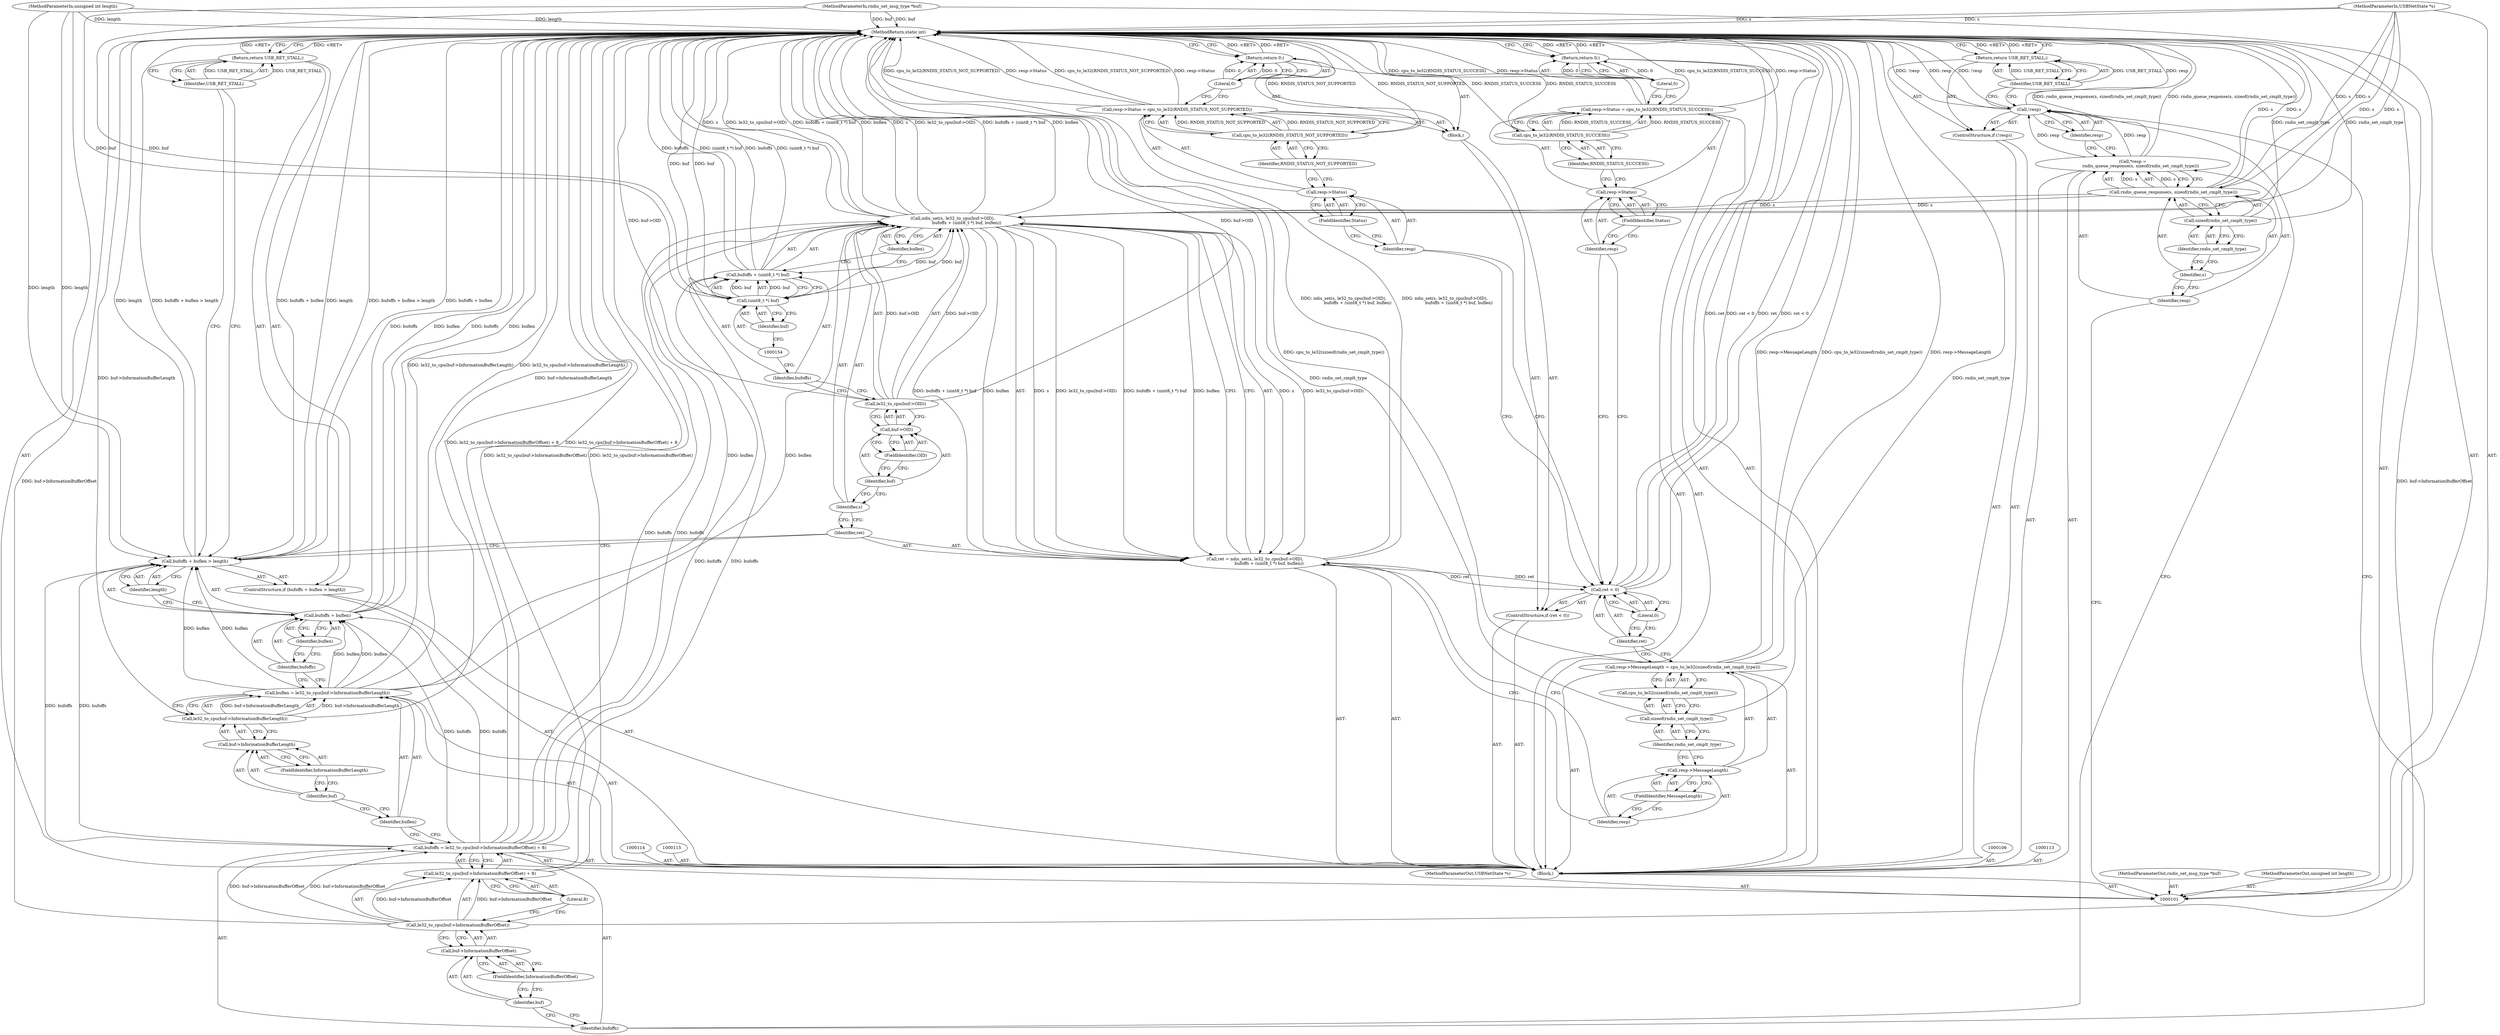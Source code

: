 digraph "1_qemu_fe3c546c5ff2a6210f9a4d8561cc64051ca8603e_0" {
"1000185" [label="(MethodReturn,static int)"];
"1000102" [label="(MethodParameterIn,USBNetState *s)"];
"1000254" [label="(MethodParameterOut,USBNetState *s)"];
"1000120" [label="(Identifier,USB_RET_STALL)"];
"1000119" [label="(Return,return USB_RET_STALL;)"];
"1000123" [label="(Call,le32_to_cpu(buf->InformationBufferOffset) + 8)"];
"1000124" [label="(Call,le32_to_cpu(buf->InformationBufferOffset))"];
"1000125" [label="(Call,buf->InformationBufferOffset)"];
"1000126" [label="(Identifier,buf)"];
"1000127" [label="(FieldIdentifier,InformationBufferOffset)"];
"1000121" [label="(Call,bufoffs = le32_to_cpu(buf->InformationBufferOffset) + 8)"];
"1000122" [label="(Identifier,bufoffs)"];
"1000128" [label="(Literal,8)"];
"1000131" [label="(Call,le32_to_cpu(buf->InformationBufferLength))"];
"1000132" [label="(Call,buf->InformationBufferLength)"];
"1000133" [label="(Identifier,buf)"];
"1000134" [label="(FieldIdentifier,InformationBufferLength)"];
"1000129" [label="(Call,buflen = le32_to_cpu(buf->InformationBufferLength))"];
"1000130" [label="(Identifier,buflen)"];
"1000139" [label="(Identifier,buflen)"];
"1000140" [label="(Identifier,length)"];
"1000135" [label="(ControlStructure,if (bufoffs + buflen > length))"];
"1000136" [label="(Call,bufoffs + buflen > length)"];
"1000137" [label="(Call,bufoffs + buflen)"];
"1000138" [label="(Identifier,bufoffs)"];
"1000142" [label="(Identifier,USB_RET_STALL)"];
"1000141" [label="(Return,return USB_RET_STALL;)"];
"1000145" [label="(Call,ndis_set(s, le32_to_cpu(buf->OID),\n                     bufoffs + (uint8_t *) buf, buflen))"];
"1000146" [label="(Identifier,s)"];
"1000147" [label="(Call,le32_to_cpu(buf->OID))"];
"1000148" [label="(Call,buf->OID)"];
"1000149" [label="(Identifier,buf)"];
"1000150" [label="(FieldIdentifier,OID)"];
"1000143" [label="(Call,ret = ndis_set(s, le32_to_cpu(buf->OID),\n                     bufoffs + (uint8_t *) buf, buflen))"];
"1000144" [label="(Identifier,ret)"];
"1000151" [label="(Call,bufoffs + (uint8_t *) buf)"];
"1000152" [label="(Identifier,bufoffs)"];
"1000153" [label="(Call,(uint8_t *) buf)"];
"1000155" [label="(Identifier,buf)"];
"1000156" [label="(Identifier,buflen)"];
"1000103" [label="(MethodParameterIn,rndis_set_msg_type *buf)"];
"1000255" [label="(MethodParameterOut,rndis_set_msg_type *buf)"];
"1000104" [label="(MethodParameterIn,unsigned int length)"];
"1000256" [label="(MethodParameterOut,unsigned int length)"];
"1000160" [label="(FieldIdentifier,MessageLength)"];
"1000161" [label="(Call,cpu_to_le32(sizeof(rndis_set_cmplt_type)))"];
"1000162" [label="(Call,sizeof(rndis_set_cmplt_type))"];
"1000157" [label="(Call,resp->MessageLength = cpu_to_le32(sizeof(rndis_set_cmplt_type)))"];
"1000158" [label="(Call,resp->MessageLength)"];
"1000159" [label="(Identifier,resp)"];
"1000163" [label="(Identifier,rndis_set_cmplt_type)"];
"1000167" [label="(Literal,0)"];
"1000168" [label="(Block,)"];
"1000164" [label="(ControlStructure,if (ret < 0))"];
"1000165" [label="(Call,ret < 0)"];
"1000166" [label="(Identifier,ret)"];
"1000172" [label="(FieldIdentifier,Status)"];
"1000173" [label="(Call,cpu_to_le32(RNDIS_STATUS_NOT_SUPPORTED))"];
"1000174" [label="(Identifier,RNDIS_STATUS_NOT_SUPPORTED)"];
"1000169" [label="(Call,resp->Status = cpu_to_le32(RNDIS_STATUS_NOT_SUPPORTED))"];
"1000170" [label="(Call,resp->Status)"];
"1000171" [label="(Identifier,resp)"];
"1000176" [label="(Literal,0)"];
"1000175" [label="(Return,return 0;)"];
"1000180" [label="(FieldIdentifier,Status)"];
"1000181" [label="(Call,cpu_to_le32(RNDIS_STATUS_SUCCESS))"];
"1000182" [label="(Identifier,RNDIS_STATUS_SUCCESS)"];
"1000177" [label="(Call,resp->Status = cpu_to_le32(RNDIS_STATUS_SUCCESS))"];
"1000178" [label="(Call,resp->Status)"];
"1000179" [label="(Identifier,resp)"];
"1000184" [label="(Literal,0)"];
"1000183" [label="(Return,return 0;)"];
"1000105" [label="(Block,)"];
"1000107" [label="(Call,*resp =\n            rndis_queue_response(s, sizeof(rndis_set_cmplt_type)))"];
"1000108" [label="(Identifier,resp)"];
"1000109" [label="(Call,rndis_queue_response(s, sizeof(rndis_set_cmplt_type)))"];
"1000110" [label="(Identifier,s)"];
"1000111" [label="(Call,sizeof(rndis_set_cmplt_type))"];
"1000112" [label="(Identifier,rndis_set_cmplt_type)"];
"1000116" [label="(ControlStructure,if (!resp))"];
"1000117" [label="(Call,!resp)"];
"1000118" [label="(Identifier,resp)"];
"1000185" -> "1000101"  [label="AST: "];
"1000185" -> "1000119"  [label="CFG: "];
"1000185" -> "1000141"  [label="CFG: "];
"1000185" -> "1000175"  [label="CFG: "];
"1000185" -> "1000183"  [label="CFG: "];
"1000119" -> "1000185"  [label="DDG: <RET>"];
"1000183" -> "1000185"  [label="DDG: <RET>"];
"1000175" -> "1000185"  [label="DDG: <RET>"];
"1000124" -> "1000185"  [label="DDG: buf->InformationBufferOffset"];
"1000104" -> "1000185"  [label="DDG: length"];
"1000177" -> "1000185"  [label="DDG: cpu_to_le32(RNDIS_STATUS_SUCCESS)"];
"1000177" -> "1000185"  [label="DDG: resp->Status"];
"1000147" -> "1000185"  [label="DDG: buf->OID"];
"1000151" -> "1000185"  [label="DDG: (uint8_t *) buf"];
"1000151" -> "1000185"  [label="DDG: bufoffs"];
"1000117" -> "1000185"  [label="DDG: resp"];
"1000117" -> "1000185"  [label="DDG: !resp"];
"1000181" -> "1000185"  [label="DDG: RNDIS_STATUS_SUCCESS"];
"1000145" -> "1000185"  [label="DDG: bufoffs + (uint8_t *) buf"];
"1000145" -> "1000185"  [label="DDG: buflen"];
"1000145" -> "1000185"  [label="DDG: s"];
"1000145" -> "1000185"  [label="DDG: le32_to_cpu(buf->OID)"];
"1000121" -> "1000185"  [label="DDG: le32_to_cpu(buf->InformationBufferOffset) + 8"];
"1000131" -> "1000185"  [label="DDG: buf->InformationBufferLength"];
"1000137" -> "1000185"  [label="DDG: buflen"];
"1000137" -> "1000185"  [label="DDG: bufoffs"];
"1000165" -> "1000185"  [label="DDG: ret"];
"1000165" -> "1000185"  [label="DDG: ret < 0"];
"1000136" -> "1000185"  [label="DDG: length"];
"1000136" -> "1000185"  [label="DDG: bufoffs + buflen > length"];
"1000136" -> "1000185"  [label="DDG: bufoffs + buflen"];
"1000153" -> "1000185"  [label="DDG: buf"];
"1000157" -> "1000185"  [label="DDG: resp->MessageLength"];
"1000157" -> "1000185"  [label="DDG: cpu_to_le32(sizeof(rndis_set_cmplt_type))"];
"1000103" -> "1000185"  [label="DDG: buf"];
"1000102" -> "1000185"  [label="DDG: s"];
"1000111" -> "1000185"  [label="DDG: rndis_set_cmplt_type"];
"1000109" -> "1000185"  [label="DDG: s"];
"1000169" -> "1000185"  [label="DDG: cpu_to_le32(RNDIS_STATUS_NOT_SUPPORTED)"];
"1000169" -> "1000185"  [label="DDG: resp->Status"];
"1000143" -> "1000185"  [label="DDG: ndis_set(s, le32_to_cpu(buf->OID),\n                     bufoffs + (uint8_t *) buf, buflen)"];
"1000162" -> "1000185"  [label="DDG: rndis_set_cmplt_type"];
"1000173" -> "1000185"  [label="DDG: RNDIS_STATUS_NOT_SUPPORTED"];
"1000107" -> "1000185"  [label="DDG: rndis_queue_response(s, sizeof(rndis_set_cmplt_type))"];
"1000129" -> "1000185"  [label="DDG: le32_to_cpu(buf->InformationBufferLength)"];
"1000123" -> "1000185"  [label="DDG: le32_to_cpu(buf->InformationBufferOffset)"];
"1000141" -> "1000185"  [label="DDG: <RET>"];
"1000102" -> "1000101"  [label="AST: "];
"1000102" -> "1000185"  [label="DDG: s"];
"1000102" -> "1000109"  [label="DDG: s"];
"1000102" -> "1000145"  [label="DDG: s"];
"1000254" -> "1000101"  [label="AST: "];
"1000120" -> "1000119"  [label="AST: "];
"1000120" -> "1000117"  [label="CFG: "];
"1000119" -> "1000120"  [label="CFG: "];
"1000120" -> "1000119"  [label="DDG: USB_RET_STALL"];
"1000119" -> "1000116"  [label="AST: "];
"1000119" -> "1000120"  [label="CFG: "];
"1000120" -> "1000119"  [label="AST: "];
"1000185" -> "1000119"  [label="CFG: "];
"1000119" -> "1000185"  [label="DDG: <RET>"];
"1000120" -> "1000119"  [label="DDG: USB_RET_STALL"];
"1000123" -> "1000121"  [label="AST: "];
"1000123" -> "1000128"  [label="CFG: "];
"1000124" -> "1000123"  [label="AST: "];
"1000128" -> "1000123"  [label="AST: "];
"1000121" -> "1000123"  [label="CFG: "];
"1000123" -> "1000185"  [label="DDG: le32_to_cpu(buf->InformationBufferOffset)"];
"1000124" -> "1000123"  [label="DDG: buf->InformationBufferOffset"];
"1000124" -> "1000123"  [label="AST: "];
"1000124" -> "1000125"  [label="CFG: "];
"1000125" -> "1000124"  [label="AST: "];
"1000128" -> "1000124"  [label="CFG: "];
"1000124" -> "1000185"  [label="DDG: buf->InformationBufferOffset"];
"1000124" -> "1000121"  [label="DDG: buf->InformationBufferOffset"];
"1000124" -> "1000123"  [label="DDG: buf->InformationBufferOffset"];
"1000125" -> "1000124"  [label="AST: "];
"1000125" -> "1000127"  [label="CFG: "];
"1000126" -> "1000125"  [label="AST: "];
"1000127" -> "1000125"  [label="AST: "];
"1000124" -> "1000125"  [label="CFG: "];
"1000126" -> "1000125"  [label="AST: "];
"1000126" -> "1000122"  [label="CFG: "];
"1000127" -> "1000126"  [label="CFG: "];
"1000127" -> "1000125"  [label="AST: "];
"1000127" -> "1000126"  [label="CFG: "];
"1000125" -> "1000127"  [label="CFG: "];
"1000121" -> "1000105"  [label="AST: "];
"1000121" -> "1000123"  [label="CFG: "];
"1000122" -> "1000121"  [label="AST: "];
"1000123" -> "1000121"  [label="AST: "];
"1000130" -> "1000121"  [label="CFG: "];
"1000121" -> "1000185"  [label="DDG: le32_to_cpu(buf->InformationBufferOffset) + 8"];
"1000124" -> "1000121"  [label="DDG: buf->InformationBufferOffset"];
"1000121" -> "1000136"  [label="DDG: bufoffs"];
"1000121" -> "1000137"  [label="DDG: bufoffs"];
"1000121" -> "1000145"  [label="DDG: bufoffs"];
"1000121" -> "1000151"  [label="DDG: bufoffs"];
"1000122" -> "1000121"  [label="AST: "];
"1000122" -> "1000117"  [label="CFG: "];
"1000126" -> "1000122"  [label="CFG: "];
"1000128" -> "1000123"  [label="AST: "];
"1000128" -> "1000124"  [label="CFG: "];
"1000123" -> "1000128"  [label="CFG: "];
"1000131" -> "1000129"  [label="AST: "];
"1000131" -> "1000132"  [label="CFG: "];
"1000132" -> "1000131"  [label="AST: "];
"1000129" -> "1000131"  [label="CFG: "];
"1000131" -> "1000185"  [label="DDG: buf->InformationBufferLength"];
"1000131" -> "1000129"  [label="DDG: buf->InformationBufferLength"];
"1000132" -> "1000131"  [label="AST: "];
"1000132" -> "1000134"  [label="CFG: "];
"1000133" -> "1000132"  [label="AST: "];
"1000134" -> "1000132"  [label="AST: "];
"1000131" -> "1000132"  [label="CFG: "];
"1000133" -> "1000132"  [label="AST: "];
"1000133" -> "1000130"  [label="CFG: "];
"1000134" -> "1000133"  [label="CFG: "];
"1000134" -> "1000132"  [label="AST: "];
"1000134" -> "1000133"  [label="CFG: "];
"1000132" -> "1000134"  [label="CFG: "];
"1000129" -> "1000105"  [label="AST: "];
"1000129" -> "1000131"  [label="CFG: "];
"1000130" -> "1000129"  [label="AST: "];
"1000131" -> "1000129"  [label="AST: "];
"1000138" -> "1000129"  [label="CFG: "];
"1000129" -> "1000185"  [label="DDG: le32_to_cpu(buf->InformationBufferLength)"];
"1000131" -> "1000129"  [label="DDG: buf->InformationBufferLength"];
"1000129" -> "1000136"  [label="DDG: buflen"];
"1000129" -> "1000137"  [label="DDG: buflen"];
"1000129" -> "1000145"  [label="DDG: buflen"];
"1000130" -> "1000129"  [label="AST: "];
"1000130" -> "1000121"  [label="CFG: "];
"1000133" -> "1000130"  [label="CFG: "];
"1000139" -> "1000137"  [label="AST: "];
"1000139" -> "1000138"  [label="CFG: "];
"1000137" -> "1000139"  [label="CFG: "];
"1000140" -> "1000136"  [label="AST: "];
"1000140" -> "1000137"  [label="CFG: "];
"1000136" -> "1000140"  [label="CFG: "];
"1000135" -> "1000105"  [label="AST: "];
"1000136" -> "1000135"  [label="AST: "];
"1000141" -> "1000135"  [label="AST: "];
"1000136" -> "1000135"  [label="AST: "];
"1000136" -> "1000140"  [label="CFG: "];
"1000137" -> "1000136"  [label="AST: "];
"1000140" -> "1000136"  [label="AST: "];
"1000142" -> "1000136"  [label="CFG: "];
"1000144" -> "1000136"  [label="CFG: "];
"1000136" -> "1000185"  [label="DDG: length"];
"1000136" -> "1000185"  [label="DDG: bufoffs + buflen > length"];
"1000136" -> "1000185"  [label="DDG: bufoffs + buflen"];
"1000121" -> "1000136"  [label="DDG: bufoffs"];
"1000129" -> "1000136"  [label="DDG: buflen"];
"1000104" -> "1000136"  [label="DDG: length"];
"1000137" -> "1000136"  [label="AST: "];
"1000137" -> "1000139"  [label="CFG: "];
"1000138" -> "1000137"  [label="AST: "];
"1000139" -> "1000137"  [label="AST: "];
"1000140" -> "1000137"  [label="CFG: "];
"1000137" -> "1000185"  [label="DDG: buflen"];
"1000137" -> "1000185"  [label="DDG: bufoffs"];
"1000121" -> "1000137"  [label="DDG: bufoffs"];
"1000129" -> "1000137"  [label="DDG: buflen"];
"1000138" -> "1000137"  [label="AST: "];
"1000138" -> "1000129"  [label="CFG: "];
"1000139" -> "1000138"  [label="CFG: "];
"1000142" -> "1000141"  [label="AST: "];
"1000142" -> "1000136"  [label="CFG: "];
"1000141" -> "1000142"  [label="CFG: "];
"1000142" -> "1000141"  [label="DDG: USB_RET_STALL"];
"1000141" -> "1000135"  [label="AST: "];
"1000141" -> "1000142"  [label="CFG: "];
"1000142" -> "1000141"  [label="AST: "];
"1000185" -> "1000141"  [label="CFG: "];
"1000141" -> "1000185"  [label="DDG: <RET>"];
"1000142" -> "1000141"  [label="DDG: USB_RET_STALL"];
"1000145" -> "1000143"  [label="AST: "];
"1000145" -> "1000156"  [label="CFG: "];
"1000146" -> "1000145"  [label="AST: "];
"1000147" -> "1000145"  [label="AST: "];
"1000151" -> "1000145"  [label="AST: "];
"1000156" -> "1000145"  [label="AST: "];
"1000143" -> "1000145"  [label="CFG: "];
"1000145" -> "1000185"  [label="DDG: bufoffs + (uint8_t *) buf"];
"1000145" -> "1000185"  [label="DDG: buflen"];
"1000145" -> "1000185"  [label="DDG: s"];
"1000145" -> "1000185"  [label="DDG: le32_to_cpu(buf->OID)"];
"1000145" -> "1000143"  [label="DDG: s"];
"1000145" -> "1000143"  [label="DDG: le32_to_cpu(buf->OID)"];
"1000145" -> "1000143"  [label="DDG: bufoffs + (uint8_t *) buf"];
"1000145" -> "1000143"  [label="DDG: buflen"];
"1000109" -> "1000145"  [label="DDG: s"];
"1000102" -> "1000145"  [label="DDG: s"];
"1000147" -> "1000145"  [label="DDG: buf->OID"];
"1000121" -> "1000145"  [label="DDG: bufoffs"];
"1000153" -> "1000145"  [label="DDG: buf"];
"1000129" -> "1000145"  [label="DDG: buflen"];
"1000146" -> "1000145"  [label="AST: "];
"1000146" -> "1000144"  [label="CFG: "];
"1000149" -> "1000146"  [label="CFG: "];
"1000147" -> "1000145"  [label="AST: "];
"1000147" -> "1000148"  [label="CFG: "];
"1000148" -> "1000147"  [label="AST: "];
"1000152" -> "1000147"  [label="CFG: "];
"1000147" -> "1000185"  [label="DDG: buf->OID"];
"1000147" -> "1000145"  [label="DDG: buf->OID"];
"1000148" -> "1000147"  [label="AST: "];
"1000148" -> "1000150"  [label="CFG: "];
"1000149" -> "1000148"  [label="AST: "];
"1000150" -> "1000148"  [label="AST: "];
"1000147" -> "1000148"  [label="CFG: "];
"1000149" -> "1000148"  [label="AST: "];
"1000149" -> "1000146"  [label="CFG: "];
"1000150" -> "1000149"  [label="CFG: "];
"1000150" -> "1000148"  [label="AST: "];
"1000150" -> "1000149"  [label="CFG: "];
"1000148" -> "1000150"  [label="CFG: "];
"1000143" -> "1000105"  [label="AST: "];
"1000143" -> "1000145"  [label="CFG: "];
"1000144" -> "1000143"  [label="AST: "];
"1000145" -> "1000143"  [label="AST: "];
"1000159" -> "1000143"  [label="CFG: "];
"1000143" -> "1000185"  [label="DDG: ndis_set(s, le32_to_cpu(buf->OID),\n                     bufoffs + (uint8_t *) buf, buflen)"];
"1000145" -> "1000143"  [label="DDG: s"];
"1000145" -> "1000143"  [label="DDG: le32_to_cpu(buf->OID)"];
"1000145" -> "1000143"  [label="DDG: bufoffs + (uint8_t *) buf"];
"1000145" -> "1000143"  [label="DDG: buflen"];
"1000143" -> "1000165"  [label="DDG: ret"];
"1000144" -> "1000143"  [label="AST: "];
"1000144" -> "1000136"  [label="CFG: "];
"1000146" -> "1000144"  [label="CFG: "];
"1000151" -> "1000145"  [label="AST: "];
"1000151" -> "1000153"  [label="CFG: "];
"1000152" -> "1000151"  [label="AST: "];
"1000153" -> "1000151"  [label="AST: "];
"1000156" -> "1000151"  [label="CFG: "];
"1000151" -> "1000185"  [label="DDG: (uint8_t *) buf"];
"1000151" -> "1000185"  [label="DDG: bufoffs"];
"1000121" -> "1000151"  [label="DDG: bufoffs"];
"1000153" -> "1000151"  [label="DDG: buf"];
"1000152" -> "1000151"  [label="AST: "];
"1000152" -> "1000147"  [label="CFG: "];
"1000154" -> "1000152"  [label="CFG: "];
"1000153" -> "1000151"  [label="AST: "];
"1000153" -> "1000155"  [label="CFG: "];
"1000154" -> "1000153"  [label="AST: "];
"1000155" -> "1000153"  [label="AST: "];
"1000151" -> "1000153"  [label="CFG: "];
"1000153" -> "1000185"  [label="DDG: buf"];
"1000153" -> "1000145"  [label="DDG: buf"];
"1000153" -> "1000151"  [label="DDG: buf"];
"1000103" -> "1000153"  [label="DDG: buf"];
"1000155" -> "1000153"  [label="AST: "];
"1000155" -> "1000154"  [label="CFG: "];
"1000153" -> "1000155"  [label="CFG: "];
"1000156" -> "1000145"  [label="AST: "];
"1000156" -> "1000151"  [label="CFG: "];
"1000145" -> "1000156"  [label="CFG: "];
"1000103" -> "1000101"  [label="AST: "];
"1000103" -> "1000185"  [label="DDG: buf"];
"1000103" -> "1000153"  [label="DDG: buf"];
"1000255" -> "1000101"  [label="AST: "];
"1000104" -> "1000101"  [label="AST: "];
"1000104" -> "1000185"  [label="DDG: length"];
"1000104" -> "1000136"  [label="DDG: length"];
"1000256" -> "1000101"  [label="AST: "];
"1000160" -> "1000158"  [label="AST: "];
"1000160" -> "1000159"  [label="CFG: "];
"1000158" -> "1000160"  [label="CFG: "];
"1000161" -> "1000157"  [label="AST: "];
"1000161" -> "1000162"  [label="CFG: "];
"1000162" -> "1000161"  [label="AST: "];
"1000157" -> "1000161"  [label="CFG: "];
"1000162" -> "1000161"  [label="AST: "];
"1000162" -> "1000163"  [label="CFG: "];
"1000163" -> "1000162"  [label="AST: "];
"1000161" -> "1000162"  [label="CFG: "];
"1000162" -> "1000185"  [label="DDG: rndis_set_cmplt_type"];
"1000157" -> "1000105"  [label="AST: "];
"1000157" -> "1000161"  [label="CFG: "];
"1000158" -> "1000157"  [label="AST: "];
"1000161" -> "1000157"  [label="AST: "];
"1000166" -> "1000157"  [label="CFG: "];
"1000157" -> "1000185"  [label="DDG: resp->MessageLength"];
"1000157" -> "1000185"  [label="DDG: cpu_to_le32(sizeof(rndis_set_cmplt_type))"];
"1000158" -> "1000157"  [label="AST: "];
"1000158" -> "1000160"  [label="CFG: "];
"1000159" -> "1000158"  [label="AST: "];
"1000160" -> "1000158"  [label="AST: "];
"1000163" -> "1000158"  [label="CFG: "];
"1000159" -> "1000158"  [label="AST: "];
"1000159" -> "1000143"  [label="CFG: "];
"1000160" -> "1000159"  [label="CFG: "];
"1000163" -> "1000162"  [label="AST: "];
"1000163" -> "1000158"  [label="CFG: "];
"1000162" -> "1000163"  [label="CFG: "];
"1000167" -> "1000165"  [label="AST: "];
"1000167" -> "1000166"  [label="CFG: "];
"1000165" -> "1000167"  [label="CFG: "];
"1000168" -> "1000164"  [label="AST: "];
"1000169" -> "1000168"  [label="AST: "];
"1000175" -> "1000168"  [label="AST: "];
"1000164" -> "1000105"  [label="AST: "];
"1000165" -> "1000164"  [label="AST: "];
"1000168" -> "1000164"  [label="AST: "];
"1000165" -> "1000164"  [label="AST: "];
"1000165" -> "1000167"  [label="CFG: "];
"1000166" -> "1000165"  [label="AST: "];
"1000167" -> "1000165"  [label="AST: "];
"1000171" -> "1000165"  [label="CFG: "];
"1000179" -> "1000165"  [label="CFG: "];
"1000165" -> "1000185"  [label="DDG: ret"];
"1000165" -> "1000185"  [label="DDG: ret < 0"];
"1000143" -> "1000165"  [label="DDG: ret"];
"1000166" -> "1000165"  [label="AST: "];
"1000166" -> "1000157"  [label="CFG: "];
"1000167" -> "1000166"  [label="CFG: "];
"1000172" -> "1000170"  [label="AST: "];
"1000172" -> "1000171"  [label="CFG: "];
"1000170" -> "1000172"  [label="CFG: "];
"1000173" -> "1000169"  [label="AST: "];
"1000173" -> "1000174"  [label="CFG: "];
"1000174" -> "1000173"  [label="AST: "];
"1000169" -> "1000173"  [label="CFG: "];
"1000173" -> "1000185"  [label="DDG: RNDIS_STATUS_NOT_SUPPORTED"];
"1000173" -> "1000169"  [label="DDG: RNDIS_STATUS_NOT_SUPPORTED"];
"1000174" -> "1000173"  [label="AST: "];
"1000174" -> "1000170"  [label="CFG: "];
"1000173" -> "1000174"  [label="CFG: "];
"1000169" -> "1000168"  [label="AST: "];
"1000169" -> "1000173"  [label="CFG: "];
"1000170" -> "1000169"  [label="AST: "];
"1000173" -> "1000169"  [label="AST: "];
"1000176" -> "1000169"  [label="CFG: "];
"1000169" -> "1000185"  [label="DDG: cpu_to_le32(RNDIS_STATUS_NOT_SUPPORTED)"];
"1000169" -> "1000185"  [label="DDG: resp->Status"];
"1000173" -> "1000169"  [label="DDG: RNDIS_STATUS_NOT_SUPPORTED"];
"1000170" -> "1000169"  [label="AST: "];
"1000170" -> "1000172"  [label="CFG: "];
"1000171" -> "1000170"  [label="AST: "];
"1000172" -> "1000170"  [label="AST: "];
"1000174" -> "1000170"  [label="CFG: "];
"1000171" -> "1000170"  [label="AST: "];
"1000171" -> "1000165"  [label="CFG: "];
"1000172" -> "1000171"  [label="CFG: "];
"1000176" -> "1000175"  [label="AST: "];
"1000176" -> "1000169"  [label="CFG: "];
"1000175" -> "1000176"  [label="CFG: "];
"1000176" -> "1000175"  [label="DDG: 0"];
"1000175" -> "1000168"  [label="AST: "];
"1000175" -> "1000176"  [label="CFG: "];
"1000176" -> "1000175"  [label="AST: "];
"1000185" -> "1000175"  [label="CFG: "];
"1000175" -> "1000185"  [label="DDG: <RET>"];
"1000176" -> "1000175"  [label="DDG: 0"];
"1000180" -> "1000178"  [label="AST: "];
"1000180" -> "1000179"  [label="CFG: "];
"1000178" -> "1000180"  [label="CFG: "];
"1000181" -> "1000177"  [label="AST: "];
"1000181" -> "1000182"  [label="CFG: "];
"1000182" -> "1000181"  [label="AST: "];
"1000177" -> "1000181"  [label="CFG: "];
"1000181" -> "1000185"  [label="DDG: RNDIS_STATUS_SUCCESS"];
"1000181" -> "1000177"  [label="DDG: RNDIS_STATUS_SUCCESS"];
"1000182" -> "1000181"  [label="AST: "];
"1000182" -> "1000178"  [label="CFG: "];
"1000181" -> "1000182"  [label="CFG: "];
"1000177" -> "1000105"  [label="AST: "];
"1000177" -> "1000181"  [label="CFG: "];
"1000178" -> "1000177"  [label="AST: "];
"1000181" -> "1000177"  [label="AST: "];
"1000184" -> "1000177"  [label="CFG: "];
"1000177" -> "1000185"  [label="DDG: cpu_to_le32(RNDIS_STATUS_SUCCESS)"];
"1000177" -> "1000185"  [label="DDG: resp->Status"];
"1000181" -> "1000177"  [label="DDG: RNDIS_STATUS_SUCCESS"];
"1000178" -> "1000177"  [label="AST: "];
"1000178" -> "1000180"  [label="CFG: "];
"1000179" -> "1000178"  [label="AST: "];
"1000180" -> "1000178"  [label="AST: "];
"1000182" -> "1000178"  [label="CFG: "];
"1000179" -> "1000178"  [label="AST: "];
"1000179" -> "1000165"  [label="CFG: "];
"1000180" -> "1000179"  [label="CFG: "];
"1000184" -> "1000183"  [label="AST: "];
"1000184" -> "1000177"  [label="CFG: "];
"1000183" -> "1000184"  [label="CFG: "];
"1000184" -> "1000183"  [label="DDG: 0"];
"1000183" -> "1000105"  [label="AST: "];
"1000183" -> "1000184"  [label="CFG: "];
"1000184" -> "1000183"  [label="AST: "];
"1000185" -> "1000183"  [label="CFG: "];
"1000183" -> "1000185"  [label="DDG: <RET>"];
"1000184" -> "1000183"  [label="DDG: 0"];
"1000105" -> "1000101"  [label="AST: "];
"1000106" -> "1000105"  [label="AST: "];
"1000107" -> "1000105"  [label="AST: "];
"1000113" -> "1000105"  [label="AST: "];
"1000114" -> "1000105"  [label="AST: "];
"1000115" -> "1000105"  [label="AST: "];
"1000116" -> "1000105"  [label="AST: "];
"1000121" -> "1000105"  [label="AST: "];
"1000129" -> "1000105"  [label="AST: "];
"1000135" -> "1000105"  [label="AST: "];
"1000143" -> "1000105"  [label="AST: "];
"1000157" -> "1000105"  [label="AST: "];
"1000164" -> "1000105"  [label="AST: "];
"1000177" -> "1000105"  [label="AST: "];
"1000183" -> "1000105"  [label="AST: "];
"1000107" -> "1000105"  [label="AST: "];
"1000107" -> "1000109"  [label="CFG: "];
"1000108" -> "1000107"  [label="AST: "];
"1000109" -> "1000107"  [label="AST: "];
"1000118" -> "1000107"  [label="CFG: "];
"1000107" -> "1000185"  [label="DDG: rndis_queue_response(s, sizeof(rndis_set_cmplt_type))"];
"1000109" -> "1000107"  [label="DDG: s"];
"1000107" -> "1000117"  [label="DDG: resp"];
"1000108" -> "1000107"  [label="AST: "];
"1000108" -> "1000101"  [label="CFG: "];
"1000110" -> "1000108"  [label="CFG: "];
"1000109" -> "1000107"  [label="AST: "];
"1000109" -> "1000111"  [label="CFG: "];
"1000110" -> "1000109"  [label="AST: "];
"1000111" -> "1000109"  [label="AST: "];
"1000107" -> "1000109"  [label="CFG: "];
"1000109" -> "1000185"  [label="DDG: s"];
"1000109" -> "1000107"  [label="DDG: s"];
"1000102" -> "1000109"  [label="DDG: s"];
"1000109" -> "1000145"  [label="DDG: s"];
"1000110" -> "1000109"  [label="AST: "];
"1000110" -> "1000108"  [label="CFG: "];
"1000112" -> "1000110"  [label="CFG: "];
"1000111" -> "1000109"  [label="AST: "];
"1000111" -> "1000112"  [label="CFG: "];
"1000112" -> "1000111"  [label="AST: "];
"1000109" -> "1000111"  [label="CFG: "];
"1000111" -> "1000185"  [label="DDG: rndis_set_cmplt_type"];
"1000112" -> "1000111"  [label="AST: "];
"1000112" -> "1000110"  [label="CFG: "];
"1000111" -> "1000112"  [label="CFG: "];
"1000116" -> "1000105"  [label="AST: "];
"1000117" -> "1000116"  [label="AST: "];
"1000119" -> "1000116"  [label="AST: "];
"1000117" -> "1000116"  [label="AST: "];
"1000117" -> "1000118"  [label="CFG: "];
"1000118" -> "1000117"  [label="AST: "];
"1000120" -> "1000117"  [label="CFG: "];
"1000122" -> "1000117"  [label="CFG: "];
"1000117" -> "1000185"  [label="DDG: resp"];
"1000117" -> "1000185"  [label="DDG: !resp"];
"1000107" -> "1000117"  [label="DDG: resp"];
"1000118" -> "1000117"  [label="AST: "];
"1000118" -> "1000107"  [label="CFG: "];
"1000117" -> "1000118"  [label="CFG: "];
}
